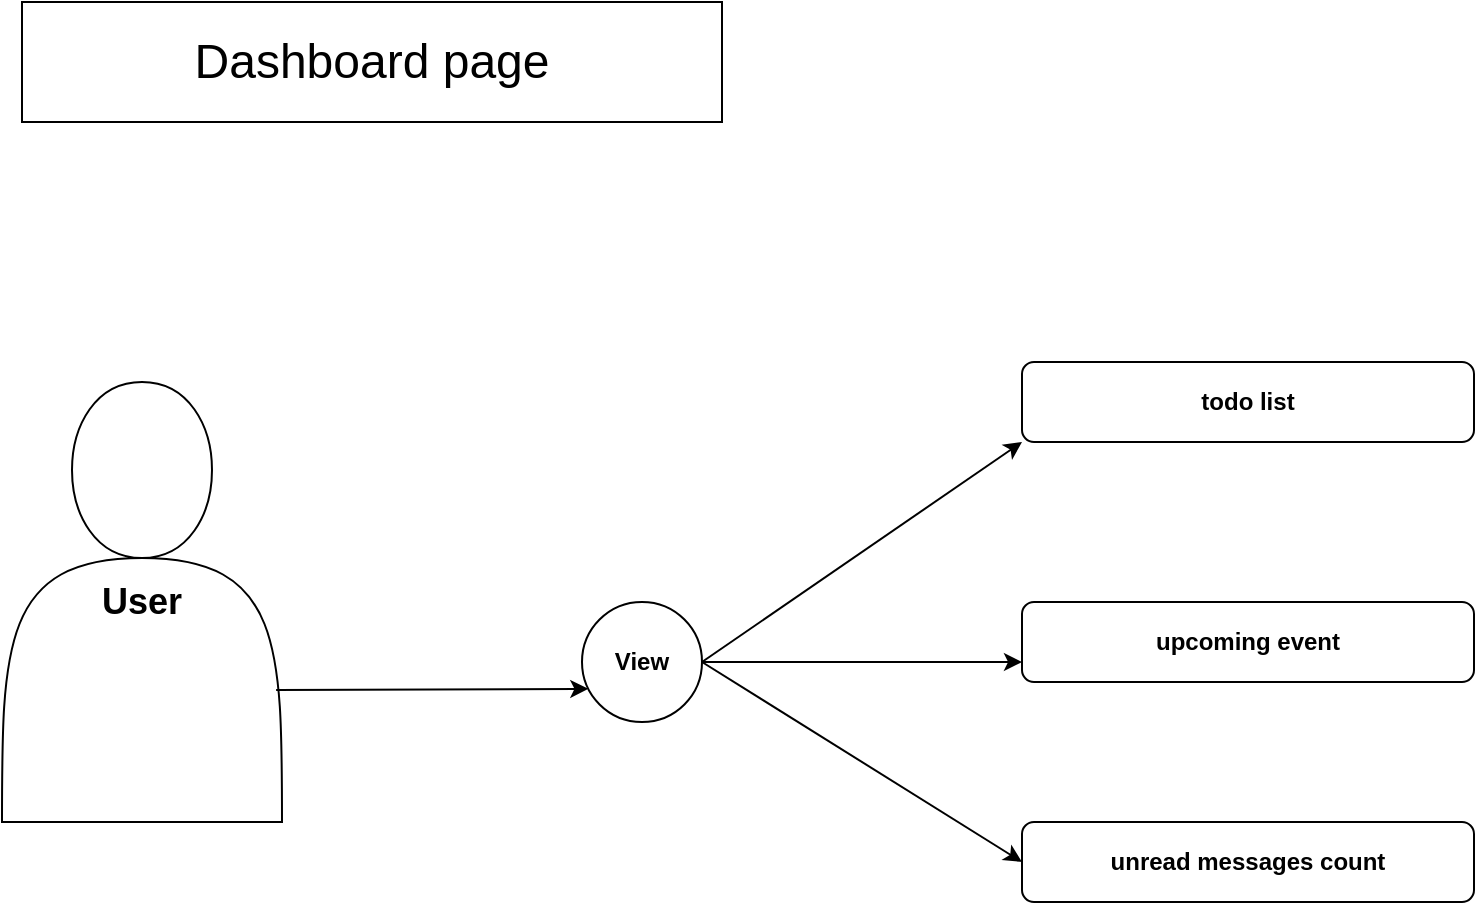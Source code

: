 <mxfile>
    <diagram id="KjKJeYXH1311_NgyBzop" name="Page-1">
        <mxGraphModel dx="1409" dy="558" grid="1" gridSize="10" guides="1" tooltips="1" connect="1" arrows="1" fold="1" page="1" pageScale="1" pageWidth="827" pageHeight="1169" math="0" shadow="0">
            <root>
                <mxCell id="0"/>
                <mxCell id="1" parent="0"/>
                <mxCell id="2" value="&lt;font style=&quot;font-size: 18px;&quot;&gt;&lt;b&gt;User&lt;/b&gt;&lt;/font&gt;" style="shape=actor;whiteSpace=wrap;html=1;" vertex="1" parent="1">
                    <mxGeometry x="10" y="240" width="140" height="220" as="geometry"/>
                </mxCell>
                <mxCell id="3" value="&lt;font style=&quot;font-size: 24px;&quot;&gt;Dashboard page&lt;/font&gt;" style="rounded=0;whiteSpace=wrap;html=1;" vertex="1" parent="1">
                    <mxGeometry x="20" y="50" width="350" height="60" as="geometry"/>
                </mxCell>
                <mxCell id="5" value="" style="endArrow=classic;html=1;entryX=0;entryY=1;entryDx=0;entryDy=0;exitX=1;exitY=0.5;exitDx=0;exitDy=0;" edge="1" parent="1" source="13" target="9">
                    <mxGeometry width="50" height="50" relative="1" as="geometry">
                        <mxPoint x="170" y="320" as="sourcePoint"/>
                        <mxPoint x="320" y="280" as="targetPoint"/>
                    </mxGeometry>
                </mxCell>
                <mxCell id="6" value="" style="endArrow=classic;html=1;entryX=0;entryY=0.75;entryDx=0;entryDy=0;" edge="1" parent="1" source="13" target="10">
                    <mxGeometry width="50" height="50" relative="1" as="geometry">
                        <mxPoint x="170" y="320" as="sourcePoint"/>
                        <mxPoint x="320" y="360" as="targetPoint"/>
                    </mxGeometry>
                </mxCell>
                <mxCell id="7" value="" style="endArrow=classic;html=1;entryX=0;entryY=0.5;entryDx=0;entryDy=0;exitX=1;exitY=0.5;exitDx=0;exitDy=0;" edge="1" parent="1" source="13" target="11">
                    <mxGeometry width="50" height="50" relative="1" as="geometry">
                        <mxPoint x="170" y="320" as="sourcePoint"/>
                        <mxPoint x="270" y="430" as="targetPoint"/>
                    </mxGeometry>
                </mxCell>
                <mxCell id="9" value="todo list" style="rounded=1;whiteSpace=wrap;html=1;fontStyle=1" vertex="1" parent="1">
                    <mxGeometry x="520" y="230" width="226" height="40" as="geometry"/>
                </mxCell>
                <mxCell id="10" value="upcoming event" style="rounded=1;whiteSpace=wrap;html=1;fontStyle=1" vertex="1" parent="1">
                    <mxGeometry x="520" y="350" width="226" height="40" as="geometry"/>
                </mxCell>
                <mxCell id="11" value="unread messages count" style="rounded=1;whiteSpace=wrap;html=1;fontStyle=1" vertex="1" parent="1">
                    <mxGeometry x="520" y="460" width="226" height="40" as="geometry"/>
                </mxCell>
                <mxCell id="12" value="" style="endArrow=classic;html=1;entryX=0;entryY=0.75;entryDx=0;entryDy=0;exitX=0.979;exitY=0.7;exitDx=0;exitDy=0;exitPerimeter=0;" edge="1" parent="1" source="2" target="13">
                    <mxGeometry width="50" height="50" relative="1" as="geometry">
                        <mxPoint x="170" y="320" as="sourcePoint"/>
                        <mxPoint x="400" y="350" as="targetPoint"/>
                    </mxGeometry>
                </mxCell>
                <mxCell id="13" value="&lt;span style=&quot;color: rgb(0, 0, 0); font-weight: 700;&quot;&gt;View&lt;/span&gt;" style="ellipse;whiteSpace=wrap;html=1;aspect=fixed;" vertex="1" parent="1">
                    <mxGeometry x="300" y="350" width="60" height="60" as="geometry"/>
                </mxCell>
            </root>
        </mxGraphModel>
    </diagram>
</mxfile>